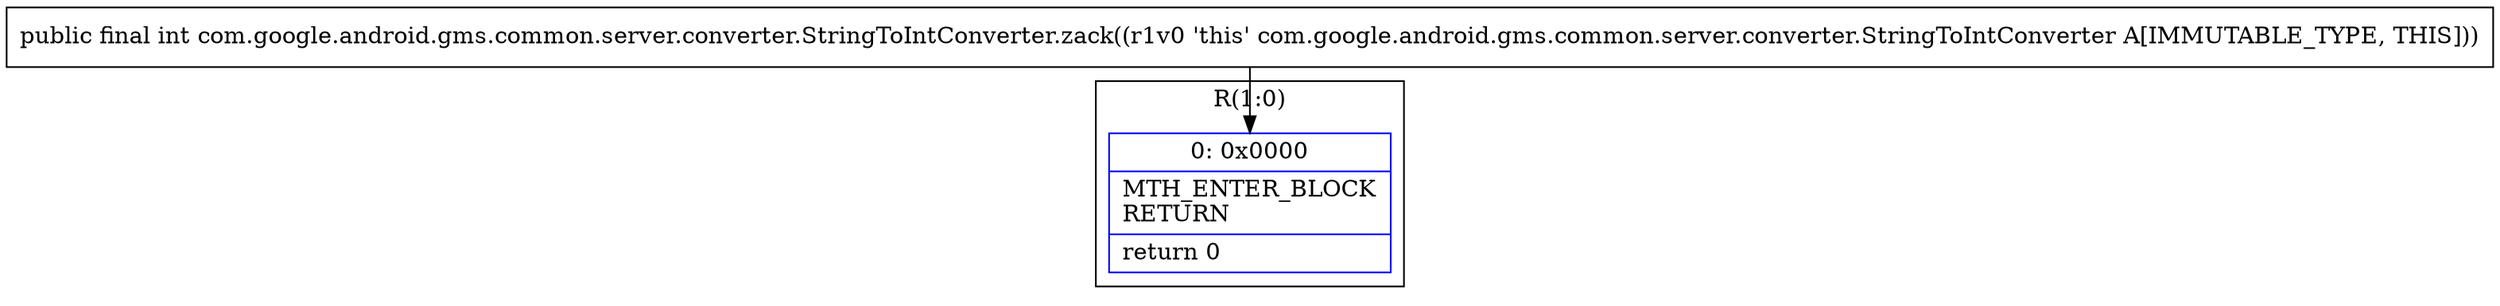 digraph "CFG forcom.google.android.gms.common.server.converter.StringToIntConverter.zack()I" {
subgraph cluster_Region_2107768281 {
label = "R(1:0)";
node [shape=record,color=blue];
Node_0 [shape=record,label="{0\:\ 0x0000|MTH_ENTER_BLOCK\lRETURN\l|return 0\l}"];
}
MethodNode[shape=record,label="{public final int com.google.android.gms.common.server.converter.StringToIntConverter.zack((r1v0 'this' com.google.android.gms.common.server.converter.StringToIntConverter A[IMMUTABLE_TYPE, THIS])) }"];
MethodNode -> Node_0;
}

